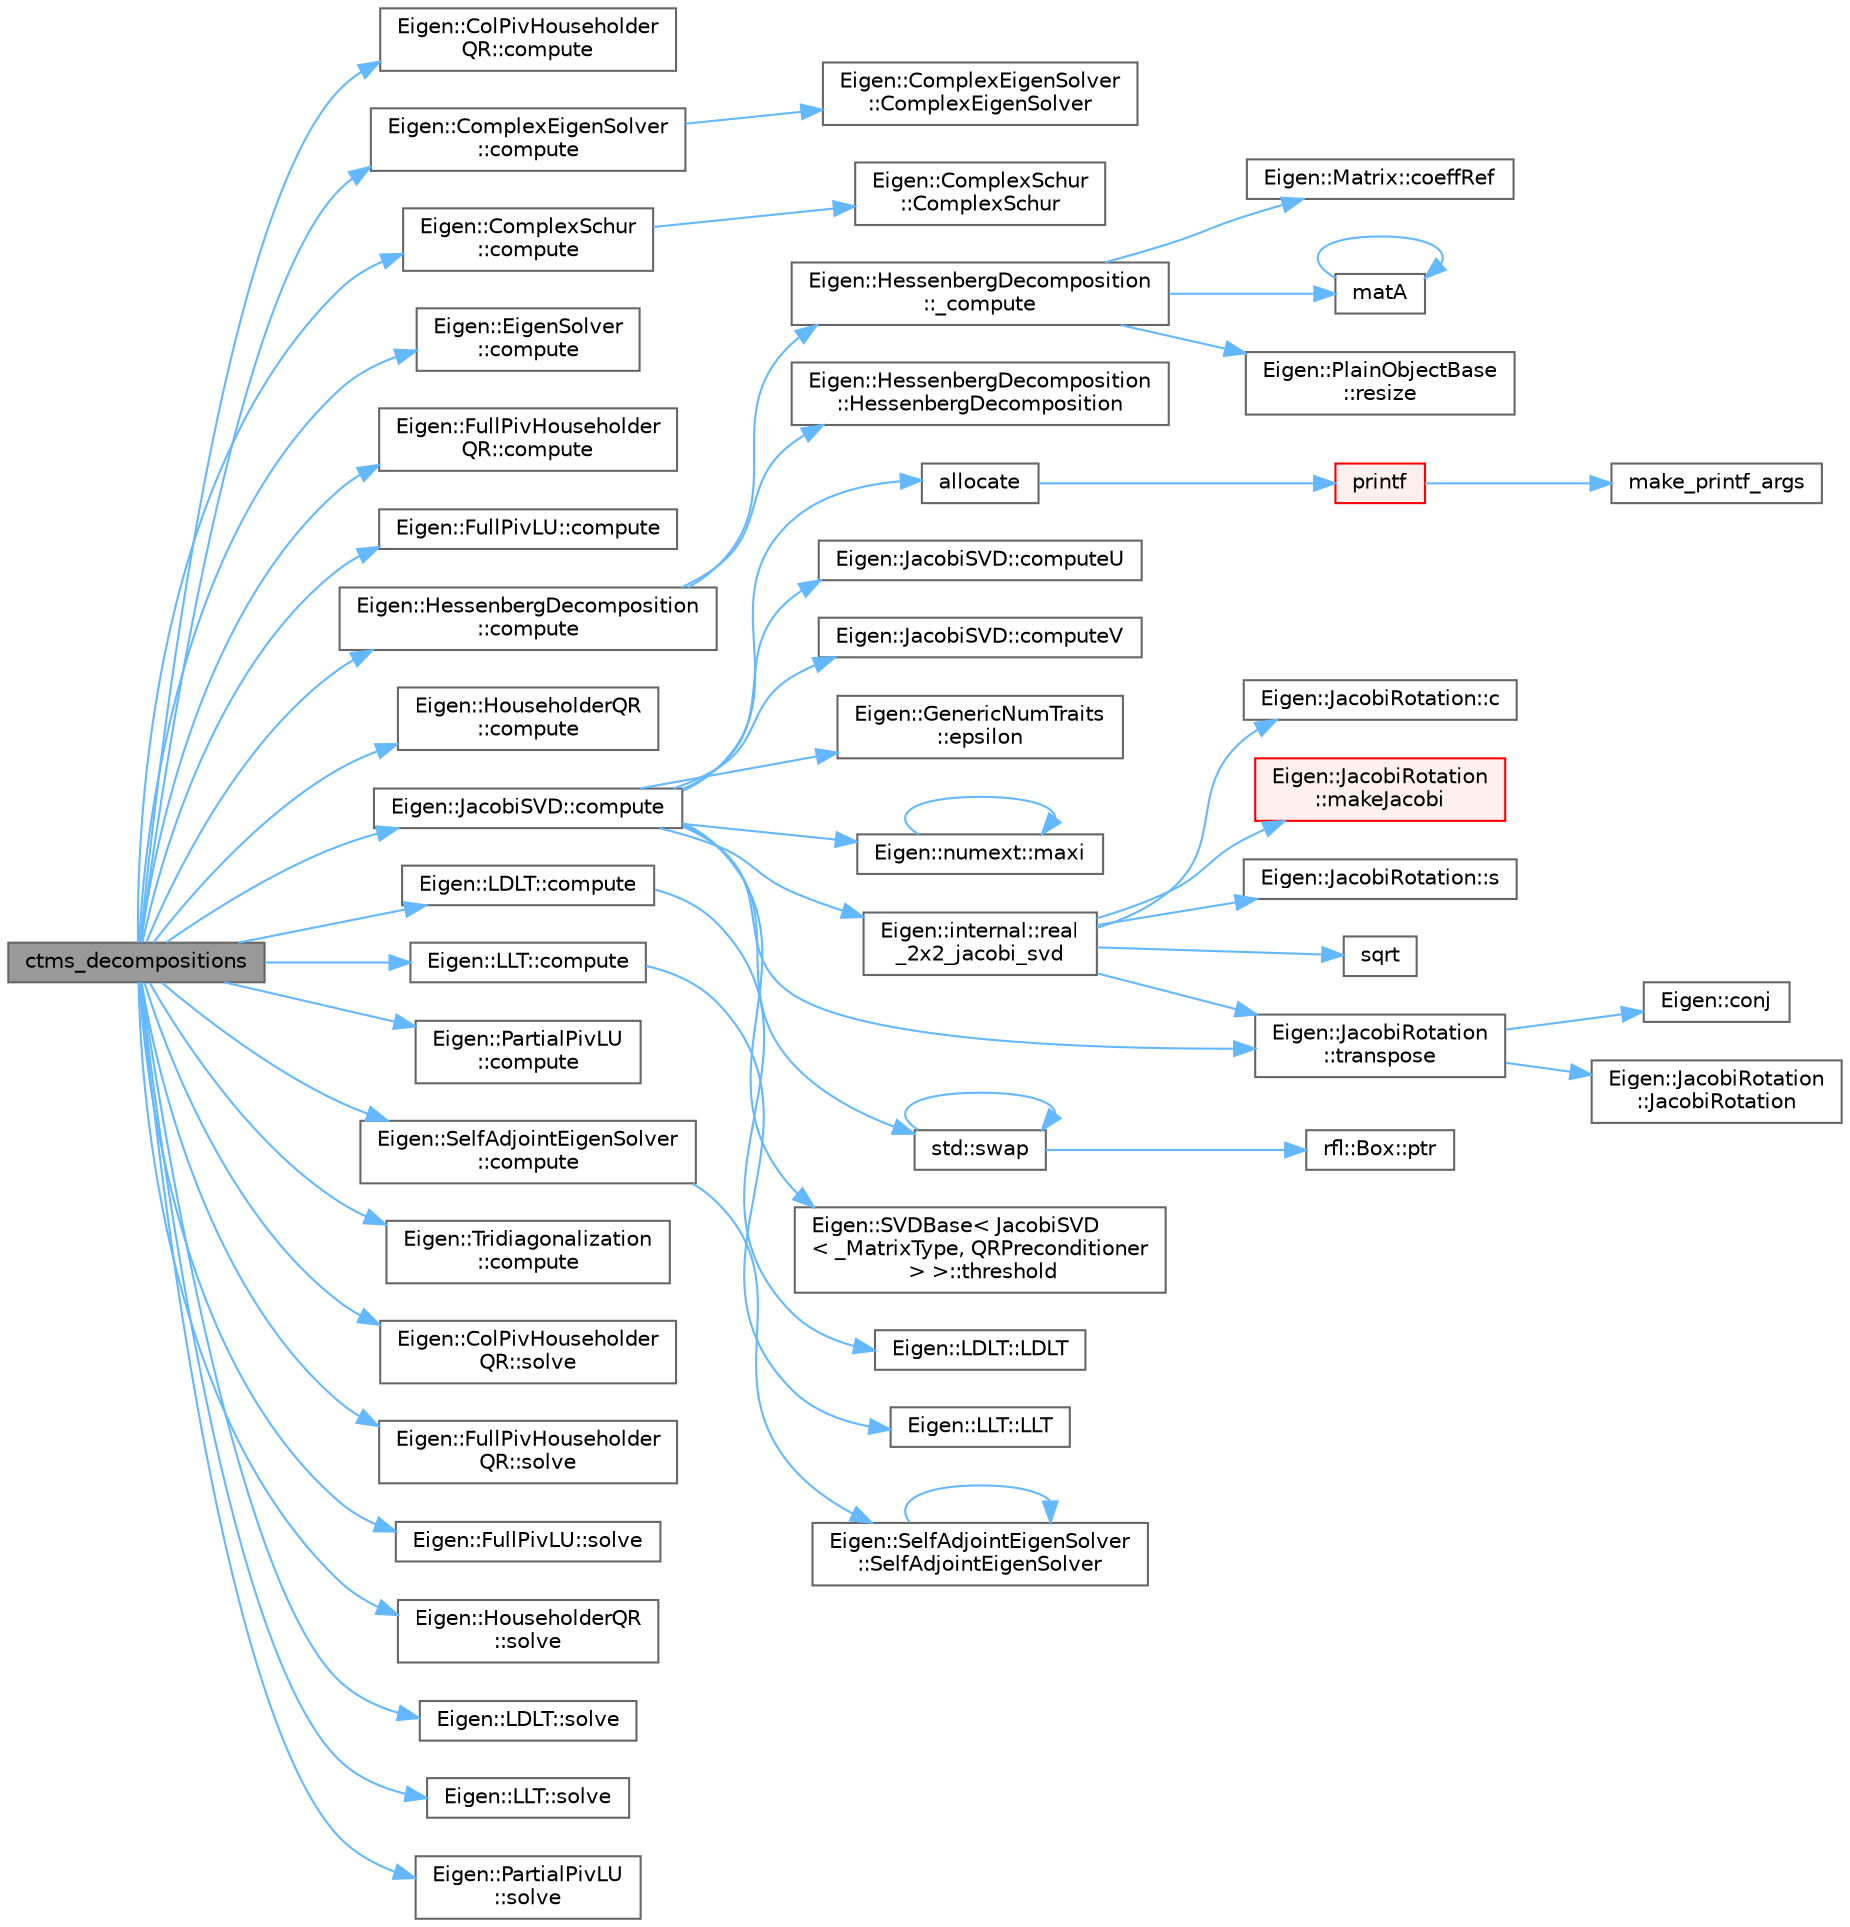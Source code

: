 digraph "ctms_decompositions"
{
 // LATEX_PDF_SIZE
  bgcolor="transparent";
  edge [fontname=Helvetica,fontsize=10,labelfontname=Helvetica,labelfontsize=10];
  node [fontname=Helvetica,fontsize=10,shape=box,height=0.2,width=0.4];
  rankdir="LR";
  Node1 [id="Node000001",label="ctms_decompositions",height=0.2,width=0.4,color="gray40", fillcolor="grey60", style="filled", fontcolor="black",tooltip=" "];
  Node1 -> Node2 [id="edge55_Node000001_Node000002",color="steelblue1",style="solid",tooltip=" "];
  Node2 [id="Node000002",label="Eigen::ColPivHouseholder\lQR::compute",height=0.2,width=0.4,color="grey40", fillcolor="white", style="filled",URL="$class_eigen_1_1_col_piv_householder_q_r.html#ae858105eb632d984249d34e6550e0e57",tooltip=" "];
  Node1 -> Node3 [id="edge56_Node000001_Node000003",color="steelblue1",style="solid",tooltip=" "];
  Node3 [id="Node000003",label="Eigen::ComplexEigenSolver\l::compute",height=0.2,width=0.4,color="grey40", fillcolor="white", style="filled",URL="$class_eigen_1_1_complex_eigen_solver.html#af5acd2af1ffbc97c798c06902b26b6c4",tooltip="Computes eigendecomposition of given matrix."];
  Node3 -> Node4 [id="edge57_Node000003_Node000004",color="steelblue1",style="solid",tooltip=" "];
  Node4 [id="Node000004",label="Eigen::ComplexEigenSolver\l::ComplexEigenSolver",height=0.2,width=0.4,color="grey40", fillcolor="white", style="filled",URL="$class_eigen_1_1_complex_eigen_solver.html#a3322a21574c61eefd450c003515ad802",tooltip="Default constructor."];
  Node1 -> Node5 [id="edge58_Node000001_Node000005",color="steelblue1",style="solid",tooltip=" "];
  Node5 [id="Node000005",label="Eigen::ComplexSchur\l::compute",height=0.2,width=0.4,color="grey40", fillcolor="white", style="filled",URL="$class_eigen_1_1_complex_schur.html#aedd7040c7b8b79aac600a70f50972602",tooltip="Computes Schur decomposition of given matrix."];
  Node5 -> Node6 [id="edge59_Node000005_Node000006",color="steelblue1",style="solid",tooltip=" "];
  Node6 [id="Node000006",label="Eigen::ComplexSchur\l::ComplexSchur",height=0.2,width=0.4,color="grey40", fillcolor="white", style="filled",URL="$class_eigen_1_1_complex_schur.html#ad707d9978dc36b3b15e460c2a83f4093",tooltip="Default constructor."];
  Node1 -> Node7 [id="edge60_Node000001_Node000007",color="steelblue1",style="solid",tooltip=" "];
  Node7 [id="Node000007",label="Eigen::EigenSolver\l::compute",height=0.2,width=0.4,color="grey40", fillcolor="white", style="filled",URL="$class_eigen_1_1_eigen_solver.html#aff5c2bd7843aacdcd59b9cbe420752ff",tooltip="Computes eigendecomposition of given matrix."];
  Node1 -> Node8 [id="edge61_Node000001_Node000008",color="steelblue1",style="solid",tooltip=" "];
  Node8 [id="Node000008",label="Eigen::FullPivHouseholder\lQR::compute",height=0.2,width=0.4,color="grey40", fillcolor="white", style="filled",URL="$class_eigen_1_1_full_piv_householder_q_r.html#ab9d229279a2004a52d317dcc3d552d23",tooltip=" "];
  Node1 -> Node9 [id="edge62_Node000001_Node000009",color="steelblue1",style="solid",tooltip=" "];
  Node9 [id="Node000009",label="Eigen::FullPivLU::compute",height=0.2,width=0.4,color="grey40", fillcolor="white", style="filled",URL="$class_eigen_1_1_full_piv_l_u.html#aee769a67d261303685b683da2cc55443",tooltip=" "];
  Node1 -> Node10 [id="edge63_Node000001_Node000010",color="steelblue1",style="solid",tooltip=" "];
  Node10 [id="Node000010",label="Eigen::HessenbergDecomposition\l::compute",height=0.2,width=0.4,color="grey40", fillcolor="white", style="filled",URL="$class_eigen_1_1_hessenberg_decomposition.html#a334e62ab2a1d99e5a3a4f5de76207840",tooltip="Computes Hessenberg decomposition of given matrix."];
  Node10 -> Node11 [id="edge64_Node000010_Node000011",color="steelblue1",style="solid",tooltip=" "];
  Node11 [id="Node000011",label="Eigen::HessenbergDecomposition\l::_compute",height=0.2,width=0.4,color="grey40", fillcolor="white", style="filled",URL="$class_eigen_1_1_hessenberg_decomposition.html#a65c47f68cfb16cc4afc566636b0c4c7f",tooltip=" "];
  Node11 -> Node12 [id="edge65_Node000011_Node000012",color="steelblue1",style="solid",tooltip=" "];
  Node12 [id="Node000012",label="Eigen::Matrix::coeffRef",height=0.2,width=0.4,color="grey40", fillcolor="white", style="filled",URL="$class_eigen_1_1_matrix.html#aec085505a683eaffbd9b6680e99611af",tooltip=" "];
  Node11 -> Node13 [id="edge66_Node000011_Node000013",color="steelblue1",style="solid",tooltip=" "];
  Node13 [id="Node000013",label="matA",height=0.2,width=0.4,color="grey40", fillcolor="white", style="filled",URL="$_topic_aliasing__mult2_8cpp.html#a5ff4c3f5164e18d2e58e3f608cef2df2",tooltip=" "];
  Node13 -> Node13 [id="edge67_Node000013_Node000013",color="steelblue1",style="solid",tooltip=" "];
  Node11 -> Node14 [id="edge68_Node000011_Node000014",color="steelblue1",style="solid",tooltip=" "];
  Node14 [id="Node000014",label="Eigen::PlainObjectBase\l::resize",height=0.2,width=0.4,color="grey40", fillcolor="white", style="filled",URL="$class_eigen_1_1_plain_object_base.html#a99d9054ee2d5a40c6e00ded0265e9cea",tooltip=" "];
  Node10 -> Node15 [id="edge69_Node000010_Node000015",color="steelblue1",style="solid",tooltip=" "];
  Node15 [id="Node000015",label="Eigen::HessenbergDecomposition\l::HessenbergDecomposition",height=0.2,width=0.4,color="grey40", fillcolor="white", style="filled",URL="$class_eigen_1_1_hessenberg_decomposition.html#aee1724cb6418ede1a8b9045036a5a319",tooltip="Default constructor; the decomposition will be computed later."];
  Node1 -> Node16 [id="edge70_Node000001_Node000016",color="steelblue1",style="solid",tooltip=" "];
  Node16 [id="Node000016",label="Eigen::HouseholderQR\l::compute",height=0.2,width=0.4,color="grey40", fillcolor="white", style="filled",URL="$class_eigen_1_1_householder_q_r.html#abaaf0df20ba1894710b9f3787625625a",tooltip=" "];
  Node1 -> Node17 [id="edge71_Node000001_Node000017",color="steelblue1",style="solid",tooltip=" "];
  Node17 [id="Node000017",label="Eigen::JacobiSVD::compute",height=0.2,width=0.4,color="grey40", fillcolor="white", style="filled",URL="$class_eigen_1_1_jacobi_s_v_d.html#a5dab376cc86cf0d36674bcdad4af3f5a",tooltip="Method performing the decomposition of given matrix using custom options."];
  Node17 -> Node18 [id="edge72_Node000017_Node000018",color="steelblue1",style="solid",tooltip=" "];
  Node18 [id="Node000018",label="allocate",height=0.2,width=0.4,color="grey40", fillcolor="white", style="filled",URL="$allocator_8c.html#a3a4fc1fa103fa3a33fc168de4cd6703e",tooltip=" "];
  Node18 -> Node19 [id="edge73_Node000018_Node000019",color="steelblue1",style="solid",tooltip=" "];
  Node19 [id="Node000019",label="printf",height=0.2,width=0.4,color="red", fillcolor="#FFF0F0", style="filled",URL="$printf_8h.html#aee3ed3a831f25f07e7be3919fff2203a",tooltip=" "];
  Node19 -> Node20 [id="edge74_Node000019_Node000020",color="steelblue1",style="solid",tooltip=" "];
  Node20 [id="Node000020",label="make_printf_args",height=0.2,width=0.4,color="grey40", fillcolor="white", style="filled",URL="$printf_8h.html#a27dcc0efcda04388971dbea3c875f122",tooltip=" "];
  Node17 -> Node50 [id="edge75_Node000017_Node000050",color="steelblue1",style="solid",tooltip=" "];
  Node50 [id="Node000050",label="Eigen::JacobiSVD::computeU",height=0.2,width=0.4,color="grey40", fillcolor="white", style="filled",URL="$class_eigen_1_1_jacobi_s_v_d.html#a85661f1d7707070f204d18a1fe857c93",tooltip=" "];
  Node17 -> Node51 [id="edge76_Node000017_Node000051",color="steelblue1",style="solid",tooltip=" "];
  Node51 [id="Node000051",label="Eigen::JacobiSVD::computeV",height=0.2,width=0.4,color="grey40", fillcolor="white", style="filled",URL="$class_eigen_1_1_jacobi_s_v_d.html#a468809f18ea083ff6e2581af5d6c99dc",tooltip=" "];
  Node17 -> Node52 [id="edge77_Node000017_Node000052",color="steelblue1",style="solid",tooltip=" "];
  Node52 [id="Node000052",label="Eigen::GenericNumTraits\l::epsilon",height=0.2,width=0.4,color="grey40", fillcolor="white", style="filled",URL="$struct_eigen_1_1_generic_num_traits.html#aadcf7fa75b2bc9a0e461a3b851d836a7",tooltip=" "];
  Node17 -> Node53 [id="edge78_Node000017_Node000053",color="steelblue1",style="solid",tooltip=" "];
  Node53 [id="Node000053",label="Eigen::numext::maxi",height=0.2,width=0.4,color="grey40", fillcolor="white", style="filled",URL="$namespace_eigen_1_1numext.html#a29d502349f2ec9897c808e65e0f96eb4",tooltip=" "];
  Node53 -> Node53 [id="edge79_Node000053_Node000053",color="steelblue1",style="solid",tooltip=" "];
  Node17 -> Node54 [id="edge80_Node000017_Node000054",color="steelblue1",style="solid",tooltip=" "];
  Node54 [id="Node000054",label="Eigen::internal::real\l_2x2_jacobi_svd",height=0.2,width=0.4,color="grey40", fillcolor="white", style="filled",URL="$namespace_eigen_1_1internal.html#a6c2651dd28bd9227267e66aaca20330e",tooltip=" "];
  Node54 -> Node55 [id="edge81_Node000054_Node000055",color="steelblue1",style="solid",tooltip=" "];
  Node55 [id="Node000055",label="Eigen::JacobiRotation::c",height=0.2,width=0.4,color="grey40", fillcolor="white", style="filled",URL="$class_eigen_1_1_jacobi_rotation.html#a80c1093ffb0f0d595796c8dcb1c2176e",tooltip=" "];
  Node54 -> Node56 [id="edge82_Node000054_Node000056",color="steelblue1",style="solid",tooltip=" "];
  Node56 [id="Node000056",label="Eigen::JacobiRotation\l::makeJacobi",height=0.2,width=0.4,color="red", fillcolor="#FFF0F0", style="filled",URL="$class_eigen_1_1_jacobi_rotation.html#a69076401f22e883dc76b6ff9074ac669",tooltip=" "];
  Node54 -> Node58 [id="edge83_Node000054_Node000058",color="steelblue1",style="solid",tooltip=" "];
  Node58 [id="Node000058",label="Eigen::JacobiRotation::s",height=0.2,width=0.4,color="grey40", fillcolor="white", style="filled",URL="$class_eigen_1_1_jacobi_rotation.html#a4d6694475f3ee8f34795c4a8042d987f",tooltip=" "];
  Node54 -> Node59 [id="edge84_Node000054_Node000059",color="steelblue1",style="solid",tooltip=" "];
  Node59 [id="Node000059",label="sqrt",height=0.2,width=0.4,color="grey40", fillcolor="white", style="filled",URL="$_array_cwise_unary_ops_8h.html#a656b9217a2fcb6de59dc8d1eb3079cc7",tooltip=" "];
  Node54 -> Node60 [id="edge85_Node000054_Node000060",color="steelblue1",style="solid",tooltip=" "];
  Node60 [id="Node000060",label="Eigen::JacobiRotation\l::transpose",height=0.2,width=0.4,color="grey40", fillcolor="white", style="filled",URL="$class_eigen_1_1_jacobi_rotation.html#ab40e9cdc4582593511e57ee896e055a2",tooltip=" "];
  Node60 -> Node61 [id="edge86_Node000060_Node000061",color="steelblue1",style="solid",tooltip=" "];
  Node61 [id="Node000061",label="Eigen::conj",height=0.2,width=0.4,color="grey40", fillcolor="white", style="filled",URL="$namespace_eigen.html#a065d353fcbff30a8e902d2900a784d45",tooltip=" "];
  Node60 -> Node62 [id="edge87_Node000060_Node000062",color="steelblue1",style="solid",tooltip=" "];
  Node62 [id="Node000062",label="Eigen::JacobiRotation\l::JacobiRotation",height=0.2,width=0.4,color="grey40", fillcolor="white", style="filled",URL="$class_eigen_1_1_jacobi_rotation.html#a38fec2c4da529ef3d05ff37b848b4227",tooltip=" "];
  Node17 -> Node63 [id="edge88_Node000017_Node000063",color="steelblue1",style="solid",tooltip=" "];
  Node63 [id="Node000063",label="std::swap",height=0.2,width=0.4,color="grey40", fillcolor="white", style="filled",URL="$namespacestd.html#a3acbe51b6415e9284430194bf04944e1",tooltip=" "];
  Node63 -> Node64 [id="edge89_Node000063_Node000064",color="steelblue1",style="solid",tooltip=" "];
  Node64 [id="Node000064",label="rfl::Box::ptr",height=0.2,width=0.4,color="grey40", fillcolor="white", style="filled",URL="$classrfl_1_1_box.html#a2edf048a6e6bea174db329e6ce7cf3df",tooltip="Returns the underlying unique_ptr"];
  Node63 -> Node63 [id="edge90_Node000063_Node000063",color="steelblue1",style="solid",tooltip=" "];
  Node17 -> Node65 [id="edge91_Node000017_Node000065",color="steelblue1",style="solid",tooltip=" "];
  Node65 [id="Node000065",label="Eigen::SVDBase\< JacobiSVD\l\< _MatrixType, QRPreconditioner\l \> \>::threshold",height=0.2,width=0.4,color="grey40", fillcolor="white", style="filled",URL="$class_eigen_1_1_s_v_d_base.html#a98b2ee98690358951807353812a05c69",tooltip=" "];
  Node17 -> Node60 [id="edge92_Node000017_Node000060",color="steelblue1",style="solid",tooltip=" "];
  Node1 -> Node66 [id="edge93_Node000001_Node000066",color="steelblue1",style="solid",tooltip=" "];
  Node66 [id="Node000066",label="Eigen::LDLT::compute",height=0.2,width=0.4,color="grey40", fillcolor="white", style="filled",URL="$class_eigen_1_1_l_d_l_t.html#a51fd3495891fc951c15bb63a181827b7",tooltip=" "];
  Node66 -> Node67 [id="edge94_Node000066_Node000067",color="steelblue1",style="solid",tooltip=" "];
  Node67 [id="Node000067",label="Eigen::LDLT::LDLT",height=0.2,width=0.4,color="grey40", fillcolor="white", style="filled",URL="$class_eigen_1_1_l_d_l_t.html#a2e06dedd2651649c5b251fbf9ba4e7d4",tooltip="Default Constructor."];
  Node1 -> Node68 [id="edge95_Node000001_Node000068",color="steelblue1",style="solid",tooltip=" "];
  Node68 [id="Node000068",label="Eigen::LLT::compute",height=0.2,width=0.4,color="grey40", fillcolor="white", style="filled",URL="$class_eigen_1_1_l_l_t.html#a9ff2f450165af66e105c12c2f724311a",tooltip=" "];
  Node68 -> Node69 [id="edge96_Node000068_Node000069",color="steelblue1",style="solid",tooltip=" "];
  Node69 [id="Node000069",label="Eigen::LLT::LLT",height=0.2,width=0.4,color="grey40", fillcolor="white", style="filled",URL="$class_eigen_1_1_l_l_t.html#a16d1ec9ea6497ba1febb242c2e8a7a96",tooltip="Default Constructor."];
  Node1 -> Node70 [id="edge97_Node000001_Node000070",color="steelblue1",style="solid",tooltip=" "];
  Node70 [id="Node000070",label="Eigen::PartialPivLU\l::compute",height=0.2,width=0.4,color="grey40", fillcolor="white", style="filled",URL="$class_eigen_1_1_partial_piv_l_u.html#a4a478338f64cbdac202816d2d74cedc1",tooltip=" "];
  Node1 -> Node71 [id="edge98_Node000001_Node000071",color="steelblue1",style="solid",tooltip=" "];
  Node71 [id="Node000071",label="Eigen::SelfAdjointEigenSolver\l::compute",height=0.2,width=0.4,color="grey40", fillcolor="white", style="filled",URL="$class_eigen_1_1_self_adjoint_eigen_solver.html#aca7cecd3847bfea28e5984ab1c9e3921",tooltip="Computes eigendecomposition of given matrix."];
  Node71 -> Node72 [id="edge99_Node000071_Node000072",color="steelblue1",style="solid",tooltip=" "];
  Node72 [id="Node000072",label="Eigen::SelfAdjointEigenSolver\l::SelfAdjointEigenSolver",height=0.2,width=0.4,color="grey40", fillcolor="white", style="filled",URL="$class_eigen_1_1_self_adjoint_eigen_solver.html#af3466b3809be4a7738d84493d80d4737",tooltip="Default constructor for fixed-size matrices."];
  Node72 -> Node72 [id="edge100_Node000072_Node000072",color="steelblue1",style="solid",tooltip=" "];
  Node1 -> Node73 [id="edge101_Node000001_Node000073",color="steelblue1",style="solid",tooltip=" "];
  Node73 [id="Node000073",label="Eigen::Tridiagonalization\l::compute",height=0.2,width=0.4,color="grey40", fillcolor="white", style="filled",URL="$class_eigen_1_1_tridiagonalization.html#a96235cebcba541bbfea1717d8cd34273",tooltip="Computes tridiagonal decomposition of given matrix."];
  Node1 -> Node74 [id="edge102_Node000001_Node000074",color="steelblue1",style="solid",tooltip=" "];
  Node74 [id="Node000074",label="Eigen::ColPivHouseholder\lQR::solve",height=0.2,width=0.4,color="grey40", fillcolor="white", style="filled",URL="$class_eigen_1_1_col_piv_householder_q_r.html#a161e99c9e22a6563fdbeda30473ad30f",tooltip=" "];
  Node1 -> Node75 [id="edge103_Node000001_Node000075",color="steelblue1",style="solid",tooltip=" "];
  Node75 [id="Node000075",label="Eigen::FullPivHouseholder\lQR::solve",height=0.2,width=0.4,color="grey40", fillcolor="white", style="filled",URL="$class_eigen_1_1_full_piv_householder_q_r.html#acfb47b4bcb1dfda217c9de0436e48858",tooltip=" "];
  Node1 -> Node76 [id="edge104_Node000001_Node000076",color="steelblue1",style="solid",tooltip=" "];
  Node76 [id="Node000076",label="Eigen::FullPivLU::solve",height=0.2,width=0.4,color="grey40", fillcolor="white", style="filled",URL="$class_eigen_1_1_full_piv_l_u.html#a80efbf86073bdd65d89ca04e6200f3e7",tooltip=" "];
  Node1 -> Node77 [id="edge105_Node000001_Node000077",color="steelblue1",style="solid",tooltip=" "];
  Node77 [id="Node000077",label="Eigen::HouseholderQR\l::solve",height=0.2,width=0.4,color="grey40", fillcolor="white", style="filled",URL="$class_eigen_1_1_householder_q_r.html#a78648a7de3c47bda4985fbaf25ad4502",tooltip=" "];
  Node1 -> Node78 [id="edge106_Node000001_Node000078",color="steelblue1",style="solid",tooltip=" "];
  Node78 [id="Node000078",label="Eigen::LDLT::solve",height=0.2,width=0.4,color="grey40", fillcolor="white", style="filled",URL="$class_eigen_1_1_l_d_l_t.html#a0dfc457c7620025e4d846e1cbaecbc9a",tooltip=" "];
  Node1 -> Node79 [id="edge107_Node000001_Node000079",color="steelblue1",style="solid",tooltip=" "];
  Node79 [id="Node000079",label="Eigen::LLT::solve",height=0.2,width=0.4,color="grey40", fillcolor="white", style="filled",URL="$class_eigen_1_1_l_l_t.html#a48d9a961359cb27be34b116c1f2379e2",tooltip=" "];
  Node1 -> Node80 [id="edge108_Node000001_Node000080",color="steelblue1",style="solid",tooltip=" "];
  Node80 [id="Node000080",label="Eigen::PartialPivLU\l::solve",height=0.2,width=0.4,color="grey40", fillcolor="white", style="filled",URL="$class_eigen_1_1_partial_piv_l_u.html#a27b1d4328fee23519e655fbbcb93d5ea",tooltip=" "];
}
